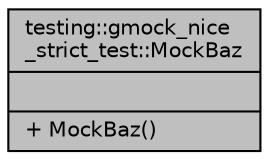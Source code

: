 digraph "testing::gmock_nice_strict_test::MockBaz"
{
 // LATEX_PDF_SIZE
  bgcolor="transparent";
  edge [fontname="Helvetica",fontsize="10",labelfontname="Helvetica",labelfontsize="10"];
  node [fontname="Helvetica",fontsize="10",shape=record];
  Node1 [label="{testing::gmock_nice\l_strict_test::MockBaz\n||+ MockBaz()\l}",height=0.2,width=0.4,color="black", fillcolor="grey75", style="filled", fontcolor="black",tooltip=" "];
}
